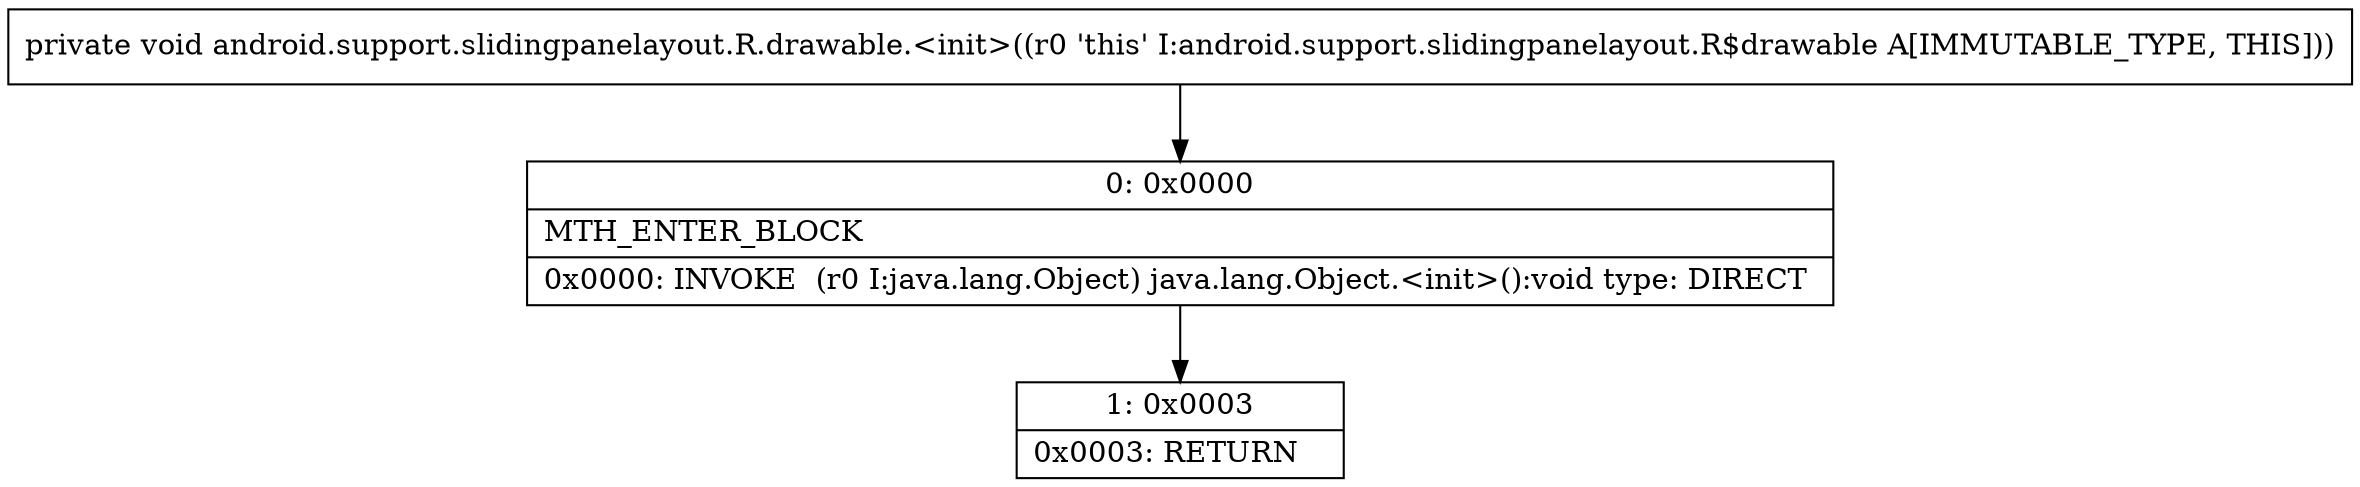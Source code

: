 digraph "CFG forandroid.support.slidingpanelayout.R.drawable.\<init\>()V" {
Node_0 [shape=record,label="{0\:\ 0x0000|MTH_ENTER_BLOCK\l|0x0000: INVOKE  (r0 I:java.lang.Object) java.lang.Object.\<init\>():void type: DIRECT \l}"];
Node_1 [shape=record,label="{1\:\ 0x0003|0x0003: RETURN   \l}"];
MethodNode[shape=record,label="{private void android.support.slidingpanelayout.R.drawable.\<init\>((r0 'this' I:android.support.slidingpanelayout.R$drawable A[IMMUTABLE_TYPE, THIS])) }"];
MethodNode -> Node_0;
Node_0 -> Node_1;
}

